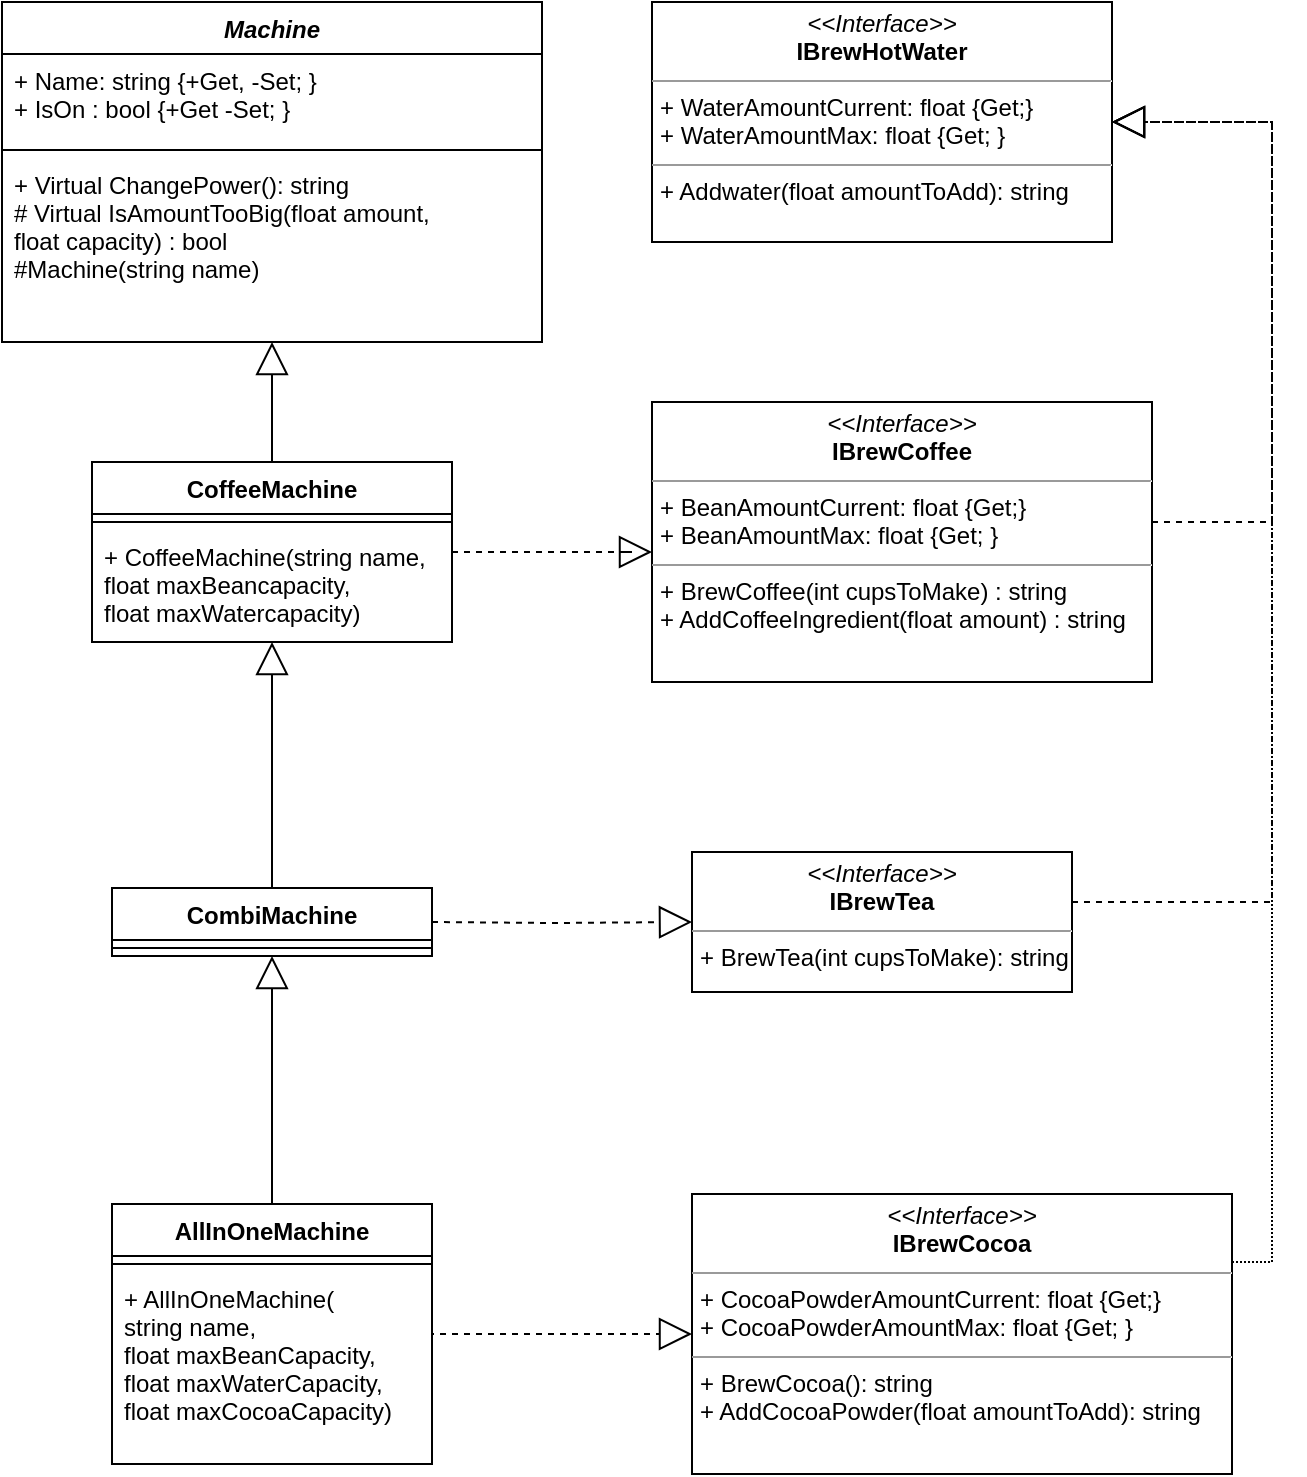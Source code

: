 <mxfile version="13.9.1" type="device"><diagram id="862vVinhHDjLETrg9j6a" name="Page-1"><mxGraphModel dx="1422" dy="794" grid="1" gridSize="10" guides="1" tooltips="1" connect="1" arrows="1" fold="1" page="1" pageScale="1" pageWidth="827" pageHeight="1169" math="0" shadow="0"><root><mxCell id="0"/><mxCell id="1" parent="0"/><mxCell id="OOoqEfcVeQTeeEzHOWmH-5" style="edgeStyle=orthogonalEdgeStyle;rounded=0;orthogonalLoop=1;jettySize=auto;html=1;endArrow=block;endFill=0;endSize=14;dashed=1;" edge="1" parent="1" source="OOoqEfcVeQTeeEzHOWmH-1" target="OOoqEfcVeQTeeEzHOWmH-2"><mxGeometry relative="1" as="geometry"><Array as="points"><mxPoint x="731" y="390"/><mxPoint x="731" y="190"/></Array></mxGeometry></mxCell><mxCell id="OOoqEfcVeQTeeEzHOWmH-1" value="&lt;p style=&quot;margin: 0px ; margin-top: 4px ; text-align: center&quot;&gt;&lt;i&gt;&amp;lt;&amp;lt;Interface&amp;gt;&amp;gt;&lt;/i&gt;&lt;br&gt;&lt;b&gt;IBrewCoffee&lt;/b&gt;&lt;/p&gt;&lt;hr size=&quot;1&quot;&gt;&lt;p style=&quot;margin: 0px ; margin-left: 4px&quot;&gt;+ BeanAmountCurrent: float {Get;}&lt;br&gt;+ BeanAmountMax: float {Get; }&lt;/p&gt;&lt;hr size=&quot;1&quot;&gt;&lt;p style=&quot;margin: 0px ; margin-left: 4px&quot;&gt;+ BrewCoffee(int cupsToMake) : string&lt;/p&gt;&lt;p style=&quot;margin: 0px ; margin-left: 4px&quot;&gt;+ AddCoffeeIngredient(float amount) : string&lt;/p&gt;" style="verticalAlign=top;align=left;overflow=fill;fontSize=12;fontFamily=Helvetica;html=1;" vertex="1" parent="1"><mxGeometry x="421" y="330" width="250" height="140" as="geometry"/></mxCell><mxCell id="OOoqEfcVeQTeeEzHOWmH-2" value="&lt;p style=&quot;margin: 0px ; margin-top: 4px ; text-align: center&quot;&gt;&lt;i&gt;&amp;lt;&amp;lt;Interface&amp;gt;&amp;gt;&lt;/i&gt;&lt;br&gt;&lt;b&gt;IBrewHotWater&lt;/b&gt;&lt;/p&gt;&lt;hr size=&quot;1&quot;&gt;&lt;p style=&quot;margin: 0px ; margin-left: 4px&quot;&gt;+ WaterAmountCurrent: float {Get;}&lt;br&gt;+ WaterAmountMax: float {Get; }&lt;/p&gt;&lt;hr size=&quot;1&quot;&gt;&lt;p style=&quot;margin: 0px ; margin-left: 4px&quot;&gt;+ Addwater(float amountToAdd): string&lt;br&gt;&lt;/p&gt;" style="verticalAlign=top;align=left;overflow=fill;fontSize=12;fontFamily=Helvetica;html=1;" vertex="1" parent="1"><mxGeometry x="421" y="130" width="230" height="120" as="geometry"/></mxCell><mxCell id="OOoqEfcVeQTeeEzHOWmH-7" style="edgeStyle=orthogonalEdgeStyle;rounded=0;orthogonalLoop=1;jettySize=auto;html=1;endArrow=block;endFill=0;endSize=14;dashed=1;" edge="1" parent="1" source="OOoqEfcVeQTeeEzHOWmH-3" target="OOoqEfcVeQTeeEzHOWmH-2"><mxGeometry relative="1" as="geometry"><Array as="points"><mxPoint x="731" y="580"/><mxPoint x="731" y="190"/></Array></mxGeometry></mxCell><mxCell id="OOoqEfcVeQTeeEzHOWmH-3" value="&lt;p style=&quot;margin: 0px ; margin-top: 4px ; text-align: center&quot;&gt;&lt;i&gt;&amp;lt;&amp;lt;Interface&amp;gt;&amp;gt;&lt;/i&gt;&lt;br&gt;&lt;b&gt;IBrewTea&lt;/b&gt;&lt;/p&gt;&lt;hr size=&quot;1&quot;&gt;&lt;p style=&quot;margin: 0px ; margin-left: 4px&quot;&gt;+ BrewTea(int cupsToMake): string&lt;/p&gt;" style="verticalAlign=top;align=left;overflow=fill;fontSize=12;fontFamily=Helvetica;html=1;" vertex="1" parent="1"><mxGeometry x="441" y="555" width="190" height="70" as="geometry"/></mxCell><mxCell id="OOoqEfcVeQTeeEzHOWmH-8" style="edgeStyle=orthogonalEdgeStyle;rounded=0;orthogonalLoop=1;jettySize=auto;html=1;endArrow=block;endFill=0;endSize=14;dashed=1;dashPattern=1 1;" edge="1" parent="1" source="OOoqEfcVeQTeeEzHOWmH-4" target="OOoqEfcVeQTeeEzHOWmH-2"><mxGeometry relative="1" as="geometry"><Array as="points"><mxPoint x="731" y="760"/><mxPoint x="731" y="190"/></Array></mxGeometry></mxCell><mxCell id="OOoqEfcVeQTeeEzHOWmH-4" value="&lt;p style=&quot;margin: 0px ; margin-top: 4px ; text-align: center&quot;&gt;&lt;i&gt;&amp;lt;&amp;lt;Interface&amp;gt;&amp;gt;&lt;/i&gt;&lt;br&gt;&lt;b&gt;IBrewCocoa&lt;/b&gt;&lt;/p&gt;&lt;hr size=&quot;1&quot;&gt;&lt;p style=&quot;margin: 0px ; margin-left: 4px&quot;&gt;+ CocoaPowderAmountCurrent: float {Get;}&lt;br&gt;+ CocoaPowderAmountMax: float {Get; }&lt;br&gt;&lt;/p&gt;&lt;hr size=&quot;1&quot;&gt;&lt;p style=&quot;margin: 0px ; margin-left: 4px&quot;&gt;+ BrewCocoa(): string&lt;br&gt;+ AddCocoaPowder(float amountToAdd): string&lt;/p&gt;&lt;p style=&quot;margin: 0px ; margin-left: 4px&quot;&gt;&lt;br&gt;&lt;/p&gt;" style="verticalAlign=top;align=left;overflow=fill;fontSize=12;fontFamily=Helvetica;html=1;" vertex="1" parent="1"><mxGeometry x="441" y="726" width="270" height="140" as="geometry"/></mxCell><mxCell id="OOoqEfcVeQTeeEzHOWmH-9" value="Machine" style="swimlane;fontStyle=3;align=center;verticalAlign=top;childLayout=stackLayout;horizontal=1;startSize=26;horizontalStack=0;resizeParent=1;resizeParentMax=0;resizeLast=0;collapsible=1;marginBottom=0;" vertex="1" parent="1"><mxGeometry x="96" y="130" width="270" height="170" as="geometry"/></mxCell><mxCell id="OOoqEfcVeQTeeEzHOWmH-10" value="+ Name: string {+Get, -Set; }&#10;+ IsOn : bool {+Get -Set; }" style="text;strokeColor=none;fillColor=none;align=left;verticalAlign=top;spacingLeft=4;spacingRight=4;overflow=hidden;rotatable=0;points=[[0,0.5],[1,0.5]];portConstraint=eastwest;" vertex="1" parent="OOoqEfcVeQTeeEzHOWmH-9"><mxGeometry y="26" width="270" height="44" as="geometry"/></mxCell><mxCell id="OOoqEfcVeQTeeEzHOWmH-11" value="" style="line;strokeWidth=1;fillColor=none;align=left;verticalAlign=middle;spacingTop=-1;spacingLeft=3;spacingRight=3;rotatable=0;labelPosition=right;points=[];portConstraint=eastwest;" vertex="1" parent="OOoqEfcVeQTeeEzHOWmH-9"><mxGeometry y="70" width="270" height="8" as="geometry"/></mxCell><mxCell id="OOoqEfcVeQTeeEzHOWmH-12" value="+ Virtual ChangePower(): string&#10;# Virtual IsAmountTooBig(float amount, &#10;float capacity) : bool&#10;#Machine(string name)" style="text;strokeColor=none;fillColor=none;align=left;verticalAlign=top;spacingLeft=4;spacingRight=4;overflow=hidden;rotatable=0;points=[[0,0.5],[1,0.5]];portConstraint=eastwest;" vertex="1" parent="OOoqEfcVeQTeeEzHOWmH-9"><mxGeometry y="78" width="270" height="92" as="geometry"/></mxCell><mxCell id="OOoqEfcVeQTeeEzHOWmH-31" style="edgeStyle=orthogonalEdgeStyle;rounded=0;orthogonalLoop=1;jettySize=auto;html=1;exitX=0.5;exitY=0;exitDx=0;exitDy=0;endArrow=block;endFill=0;endSize=14;" edge="1" parent="1" source="OOoqEfcVeQTeeEzHOWmH-13" target="OOoqEfcVeQTeeEzHOWmH-21"><mxGeometry relative="1" as="geometry"/></mxCell><mxCell id="OOoqEfcVeQTeeEzHOWmH-13" value="AllInOneMachine" style="swimlane;fontStyle=1;align=center;verticalAlign=top;childLayout=stackLayout;horizontal=1;startSize=26;horizontalStack=0;resizeParent=1;resizeParentMax=0;resizeLast=0;collapsible=1;marginBottom=0;" vertex="1" parent="1"><mxGeometry x="151" y="731" width="160" height="130" as="geometry"/></mxCell><mxCell id="OOoqEfcVeQTeeEzHOWmH-15" value="" style="line;strokeWidth=1;fillColor=none;align=left;verticalAlign=middle;spacingTop=-1;spacingLeft=3;spacingRight=3;rotatable=0;labelPosition=right;points=[];portConstraint=eastwest;" vertex="1" parent="OOoqEfcVeQTeeEzHOWmH-13"><mxGeometry y="26" width="160" height="8" as="geometry"/></mxCell><mxCell id="OOoqEfcVeQTeeEzHOWmH-16" value="+ AllInOneMachine(&#10;string name, &#10;float maxBeanCapacity, &#10;float maxWaterCapacity,&#10;float maxCocoaCapacity)" style="text;strokeColor=none;fillColor=none;align=left;verticalAlign=top;spacingLeft=4;spacingRight=4;overflow=hidden;rotatable=0;points=[[0,0.5],[1,0.5]];portConstraint=eastwest;" vertex="1" parent="OOoqEfcVeQTeeEzHOWmH-13"><mxGeometry y="34" width="160" height="96" as="geometry"/></mxCell><mxCell id="OOoqEfcVeQTeeEzHOWmH-33" style="edgeStyle=orthogonalEdgeStyle;rounded=0;orthogonalLoop=1;jettySize=auto;html=1;exitX=0.5;exitY=0;exitDx=0;exitDy=0;endArrow=block;endFill=0;endSize=14;" edge="1" parent="1" source="OOoqEfcVeQTeeEzHOWmH-17" target="OOoqEfcVeQTeeEzHOWmH-9"><mxGeometry relative="1" as="geometry"/></mxCell><mxCell id="OOoqEfcVeQTeeEzHOWmH-17" value="CoffeeMachine" style="swimlane;fontStyle=1;align=center;verticalAlign=top;childLayout=stackLayout;horizontal=1;startSize=26;horizontalStack=0;resizeParent=1;resizeParentMax=0;resizeLast=0;collapsible=1;marginBottom=0;" vertex="1" parent="1"><mxGeometry x="141" y="360" width="180" height="90" as="geometry"/></mxCell><mxCell id="OOoqEfcVeQTeeEzHOWmH-19" value="" style="line;strokeWidth=1;fillColor=none;align=left;verticalAlign=middle;spacingTop=-1;spacingLeft=3;spacingRight=3;rotatable=0;labelPosition=right;points=[];portConstraint=eastwest;" vertex="1" parent="OOoqEfcVeQTeeEzHOWmH-17"><mxGeometry y="26" width="180" height="8" as="geometry"/></mxCell><mxCell id="OOoqEfcVeQTeeEzHOWmH-20" value="+ CoffeeMachine(string name, &#10;float maxBeancapacity, &#10;float maxWatercapacity)" style="text;strokeColor=none;fillColor=none;align=left;verticalAlign=top;spacingLeft=4;spacingRight=4;overflow=hidden;rotatable=0;points=[[0,0.5],[1,0.5]];portConstraint=eastwest;" vertex="1" parent="OOoqEfcVeQTeeEzHOWmH-17"><mxGeometry y="34" width="180" height="56" as="geometry"/></mxCell><mxCell id="OOoqEfcVeQTeeEzHOWmH-30" style="edgeStyle=orthogonalEdgeStyle;rounded=0;orthogonalLoop=1;jettySize=auto;html=1;exitX=0.5;exitY=0;exitDx=0;exitDy=0;endArrow=block;endFill=0;endSize=14;" edge="1" parent="1" source="OOoqEfcVeQTeeEzHOWmH-21" target="OOoqEfcVeQTeeEzHOWmH-17"><mxGeometry relative="1" as="geometry"/></mxCell><mxCell id="OOoqEfcVeQTeeEzHOWmH-21" value="CombiMachine" style="swimlane;fontStyle=1;align=center;verticalAlign=top;childLayout=stackLayout;horizontal=1;startSize=26;horizontalStack=0;resizeParent=1;resizeParentMax=0;resizeLast=0;collapsible=1;marginBottom=0;" vertex="1" parent="1"><mxGeometry x="151" y="573" width="160" height="34" as="geometry"/></mxCell><mxCell id="OOoqEfcVeQTeeEzHOWmH-23" value="" style="line;strokeWidth=1;fillColor=none;align=left;verticalAlign=middle;spacingTop=-1;spacingLeft=3;spacingRight=3;rotatable=0;labelPosition=right;points=[];portConstraint=eastwest;" vertex="1" parent="OOoqEfcVeQTeeEzHOWmH-21"><mxGeometry y="26" width="160" height="8" as="geometry"/></mxCell><mxCell id="OOoqEfcVeQTeeEzHOWmH-26" style="edgeStyle=orthogonalEdgeStyle;rounded=0;orthogonalLoop=1;jettySize=auto;html=1;endArrow=block;endFill=0;endSize=14;dashed=1;" edge="1" parent="1" source="OOoqEfcVeQTeeEzHOWmH-17" target="OOoqEfcVeQTeeEzHOWmH-1"><mxGeometry relative="1" as="geometry"><mxPoint x="311" y="396" as="sourcePoint"/><Array as="points"><mxPoint x="411" y="405"/><mxPoint x="411" y="405"/></Array></mxGeometry></mxCell><mxCell id="OOoqEfcVeQTeeEzHOWmH-27" style="edgeStyle=orthogonalEdgeStyle;rounded=0;orthogonalLoop=1;jettySize=auto;html=1;exitX=1;exitY=0.5;exitDx=0;exitDy=0;endArrow=block;endFill=0;endSize=14;dashed=1;" edge="1" parent="1" target="OOoqEfcVeQTeeEzHOWmH-3"><mxGeometry relative="1" as="geometry"><mxPoint x="311" y="590" as="sourcePoint"/></mxGeometry></mxCell><mxCell id="OOoqEfcVeQTeeEzHOWmH-28" style="edgeStyle=orthogonalEdgeStyle;rounded=0;orthogonalLoop=1;jettySize=auto;html=1;exitX=1;exitY=0.5;exitDx=0;exitDy=0;endArrow=block;endFill=0;endSize=14;dashed=1;" edge="1" parent="1" target="OOoqEfcVeQTeeEzHOWmH-4"><mxGeometry relative="1" as="geometry"><mxPoint x="311" y="770" as="sourcePoint"/><Array as="points"><mxPoint x="311" y="796"/></Array></mxGeometry></mxCell></root></mxGraphModel></diagram></mxfile>